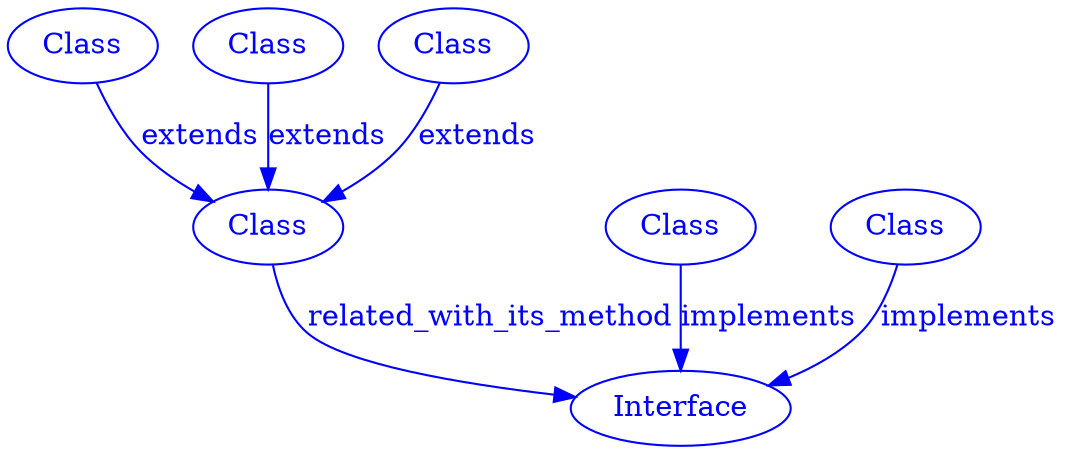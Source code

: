 digraph SubdueGraph {
  81 [label="Class",color=blue,fontcolor=blue];
  101 [label="Class",color=blue,fontcolor=blue];
  102 [label="Class",color=blue,fontcolor=blue];
  105 [label="Class",color=blue,fontcolor=blue];
  146 [label="Class",color=blue,fontcolor=blue];
  149 [label="Interface",color=blue,fontcolor=blue];
  157 [label="Class",color=blue,fontcolor=blue];
  81 -> 102 [label="extends",color=blue,fontcolor=blue];
  101 -> 102 [label="extends",color=blue,fontcolor=blue];
  105 -> 102 [label="extends",color=blue,fontcolor=blue];
  146 -> 149 [label="implements",color=blue,fontcolor=blue];
  157 -> 149 [label="implements",color=blue,fontcolor=blue];
  102 -> 149 [label="related_with_its_method",color=blue,fontcolor=blue];
}
